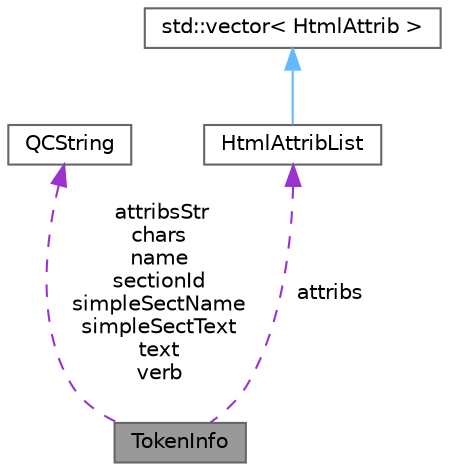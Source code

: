 digraph "TokenInfo"
{
 // INTERACTIVE_SVG=YES
 // LATEX_PDF_SIZE
  bgcolor="transparent";
  edge [fontname=Helvetica,fontsize=10,labelfontname=Helvetica,labelfontsize=10];
  node [fontname=Helvetica,fontsize=10,shape=box,height=0.2,width=0.4];
  Node1 [label="TokenInfo",height=0.2,width=0.4,color="gray40", fillcolor="grey60", style="filled", fontcolor="black",tooltip="Data associated with a token used by the comment block parser."];
  Node2 -> Node1 [dir="back",color="darkorchid3",style="dashed",label=" attribsStr\nchars\nname\nsectionId\nsimpleSectName\nsimpleSectText\ntext\nverb" ];
  Node2 [label="QCString",height=0.2,width=0.4,color="gray40", fillcolor="white", style="filled",URL="$d9/d45/class_q_c_string.html",tooltip="This is an alternative implementation of QCString."];
  Node3 -> Node1 [dir="back",color="darkorchid3",style="dashed",label=" attribs" ];
  Node3 [label="HtmlAttribList",height=0.2,width=0.4,color="gray40", fillcolor="white", style="filled",URL="$db/d4d/class_html_attrib_list.html",tooltip="Class representing a list of HTML attributes."];
  Node4 -> Node3 [dir="back",color="steelblue1",style="solid"];
  Node4 [label="std::vector\< HtmlAttrib \>",height=0.2,width=0.4,color="gray40", fillcolor="white", style="filled",tooltip=" "];
}
